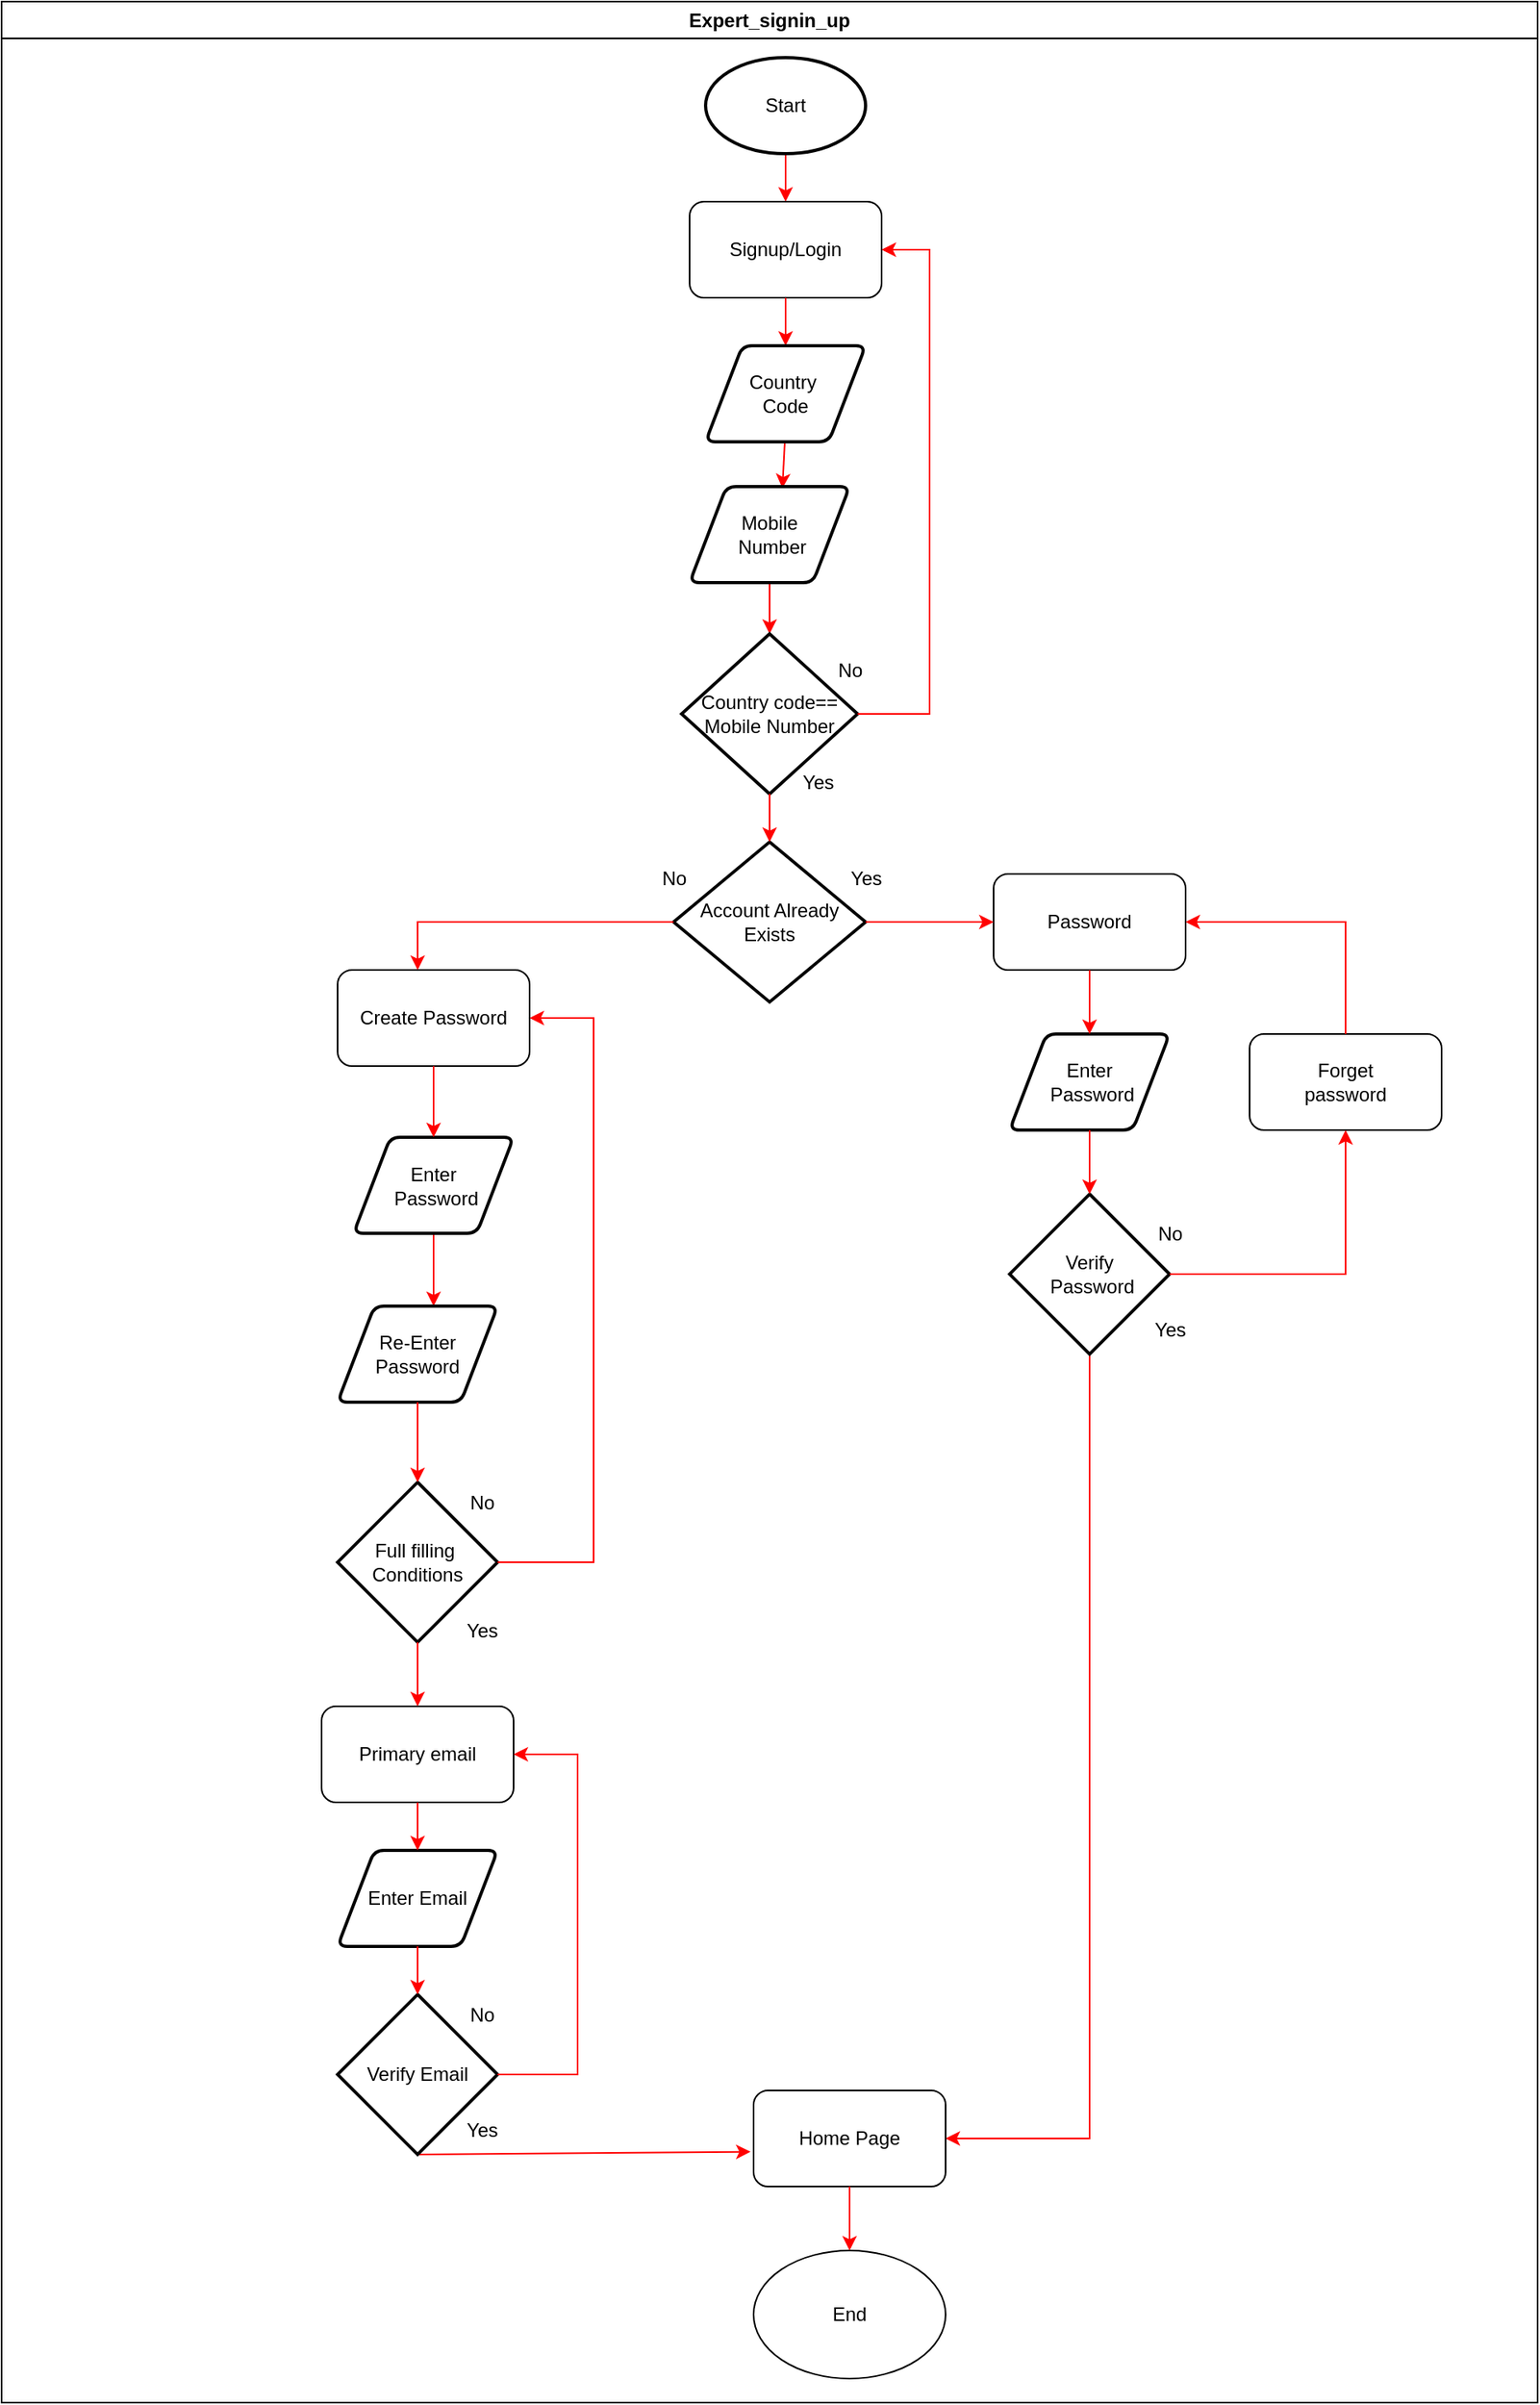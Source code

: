 <mxfile version="22.0.8" type="device">
  <diagram id="C5RBs43oDa-KdzZeNtuy" name="Page-1">
    <mxGraphModel dx="4039" dy="2547" grid="1" gridSize="10" guides="1" tooltips="1" connect="1" arrows="1" fold="1" page="1" pageScale="1" pageWidth="827" pageHeight="1169" math="0" shadow="0">
      <root>
        <mxCell id="WIyWlLk6GJQsqaUBKTNV-0" />
        <mxCell id="WIyWlLk6GJQsqaUBKTNV-1" parent="WIyWlLk6GJQsqaUBKTNV-0" />
        <mxCell id="2mamSJqBOHEd31Jv1TZt-122" value="" style="endArrow=classic;html=1;rounded=0;strokeColor=#FF0000;entryX=0.5;entryY=0;entryDx=0;entryDy=0;exitX=0.5;exitY=1;exitDx=0;exitDy=0;exitPerimeter=0;" edge="1" source="2mamSJqBOHEd31Jv1TZt-123" target="2mamSJqBOHEd31Jv1TZt-124" parent="WIyWlLk6GJQsqaUBKTNV-1">
          <mxGeometry width="50" height="50" relative="1" as="geometry">
            <mxPoint x="-930" y="85" as="sourcePoint" />
            <mxPoint x="-900" y="105" as="targetPoint" />
          </mxGeometry>
        </mxCell>
        <mxCell id="2mamSJqBOHEd31Jv1TZt-123" value="Start" style="strokeWidth=2;html=1;shape=mxgraph.flowchart.start_1;whiteSpace=wrap;" vertex="1" parent="WIyWlLk6GJQsqaUBKTNV-1">
          <mxGeometry x="-620" y="-175" width="100" height="60" as="geometry" />
        </mxCell>
        <mxCell id="2mamSJqBOHEd31Jv1TZt-124" value="Signup/Login" style="rounded=1;whiteSpace=wrap;html=1;" vertex="1" parent="WIyWlLk6GJQsqaUBKTNV-1">
          <mxGeometry x="-630" y="-85" width="120" height="60" as="geometry" />
        </mxCell>
        <mxCell id="2mamSJqBOHEd31Jv1TZt-125" value="" style="endArrow=classic;html=1;rounded=0;strokeColor=#FF0000;entryX=1;entryY=0.5;entryDx=0;entryDy=0;exitX=0.5;exitY=1;exitDx=0;exitDy=0;exitPerimeter=0;" edge="1" target="2mamSJqBOHEd31Jv1TZt-137" parent="WIyWlLk6GJQsqaUBKTNV-1" source="2mamSJqBOHEd31Jv1TZt-162">
          <mxGeometry width="50" height="50" relative="1" as="geometry">
            <mxPoint x="-380" y="645" as="sourcePoint" />
            <mxPoint x="-460" y="1135" as="targetPoint" />
            <Array as="points">
              <mxPoint x="-380" y="1125" />
            </Array>
          </mxGeometry>
        </mxCell>
        <mxCell id="2mamSJqBOHEd31Jv1TZt-126" value="" style="endArrow=classic;html=1;rounded=0;strokeColor=#FF0000;exitX=0.5;exitY=1;exitDx=0;exitDy=0;entryX=0.6;entryY=0;entryDx=0;entryDy=0;entryPerimeter=0;" edge="1" source="2mamSJqBOHEd31Jv1TZt-131" target="2mamSJqBOHEd31Jv1TZt-130" parent="WIyWlLk6GJQsqaUBKTNV-1">
          <mxGeometry width="50" height="50" relative="1" as="geometry">
            <mxPoint x="-1180" y="85" as="sourcePoint" />
            <mxPoint x="-800" y="605" as="targetPoint" />
          </mxGeometry>
        </mxCell>
        <mxCell id="2mamSJqBOHEd31Jv1TZt-127" value="" style="endArrow=classic;html=1;rounded=0;strokeColor=#FF0000;exitX=0.5;exitY=1;exitDx=0;exitDy=0;" edge="1" source="2mamSJqBOHEd31Jv1TZt-132" target="2mamSJqBOHEd31Jv1TZt-136" parent="WIyWlLk6GJQsqaUBKTNV-1">
          <mxGeometry width="50" height="50" relative="1" as="geometry">
            <mxPoint x="-950.5" y="25" as="sourcePoint" />
            <mxPoint x="-950.5" y="75" as="targetPoint" />
          </mxGeometry>
        </mxCell>
        <mxCell id="2mamSJqBOHEd31Jv1TZt-128" value="" style="endArrow=classic;html=1;rounded=0;strokeColor=#FF0000;entryX=0.58;entryY=0.017;entryDx=0;entryDy=0;exitX=0.5;exitY=1;exitDx=0;exitDy=0;exitPerimeter=0;entryPerimeter=0;" edge="1" target="2mamSJqBOHEd31Jv1TZt-132" parent="WIyWlLk6GJQsqaUBKTNV-1">
          <mxGeometry width="50" height="50" relative="1" as="geometry">
            <mxPoint x="-570.5" y="65" as="sourcePoint" />
            <mxPoint x="-570.5" y="115" as="targetPoint" />
          </mxGeometry>
        </mxCell>
        <mxCell id="2mamSJqBOHEd31Jv1TZt-129" value="" style="endArrow=classic;html=1;rounded=0;strokeColor=#FF0000;entryX=0.5;entryY=0;entryDx=0;entryDy=0;exitX=0.5;exitY=1;exitDx=0;exitDy=0;" edge="1" source="2mamSJqBOHEd31Jv1TZt-124" parent="WIyWlLk6GJQsqaUBKTNV-1">
          <mxGeometry width="50" height="50" relative="1" as="geometry">
            <mxPoint x="-921" y="25" as="sourcePoint" />
            <mxPoint x="-570" y="5" as="targetPoint" />
          </mxGeometry>
        </mxCell>
        <mxCell id="2mamSJqBOHEd31Jv1TZt-130" value="Re-Enter&lt;br&gt;Password" style="shape=parallelogram;html=1;strokeWidth=2;perimeter=parallelogramPerimeter;whiteSpace=wrap;rounded=1;arcSize=12;size=0.23;" vertex="1" parent="WIyWlLk6GJQsqaUBKTNV-1">
          <mxGeometry x="-850" y="605" width="100" height="60" as="geometry" />
        </mxCell>
        <mxCell id="2mamSJqBOHEd31Jv1TZt-131" value="Enter&lt;br&gt;&amp;nbsp;Password" style="shape=parallelogram;html=1;strokeWidth=2;perimeter=parallelogramPerimeter;whiteSpace=wrap;rounded=1;arcSize=12;size=0.23;" vertex="1" parent="WIyWlLk6GJQsqaUBKTNV-1">
          <mxGeometry x="-840" y="499.5" width="100" height="60" as="geometry" />
        </mxCell>
        <mxCell id="2mamSJqBOHEd31Jv1TZt-132" value="Mobile&lt;br&gt;&amp;nbsp;Number" style="shape=parallelogram;html=1;strokeWidth=2;perimeter=parallelogramPerimeter;whiteSpace=wrap;rounded=1;arcSize=12;size=0.23;" vertex="1" parent="WIyWlLk6GJQsqaUBKTNV-1">
          <mxGeometry x="-630" y="93" width="100" height="60" as="geometry" />
        </mxCell>
        <mxCell id="2mamSJqBOHEd31Jv1TZt-133" value="Country&amp;nbsp;&lt;br&gt;Code" style="shape=parallelogram;html=1;strokeWidth=2;perimeter=parallelogramPerimeter;whiteSpace=wrap;rounded=1;arcSize=12;size=0.23;" vertex="1" parent="WIyWlLk6GJQsqaUBKTNV-1">
          <mxGeometry x="-620" y="5" width="100" height="60" as="geometry" />
        </mxCell>
        <mxCell id="2mamSJqBOHEd31Jv1TZt-134" value="Account Already&lt;br&gt;Exists" style="strokeWidth=2;html=1;shape=mxgraph.flowchart.decision;whiteSpace=wrap;" vertex="1" parent="WIyWlLk6GJQsqaUBKTNV-1">
          <mxGeometry x="-640" y="315" width="120" height="100" as="geometry" />
        </mxCell>
        <mxCell id="2mamSJqBOHEd31Jv1TZt-135" value="Full filling&amp;nbsp;&lt;br&gt;Conditions" style="strokeWidth=2;html=1;shape=mxgraph.flowchart.decision;whiteSpace=wrap;" vertex="1" parent="WIyWlLk6GJQsqaUBKTNV-1">
          <mxGeometry x="-850" y="715" width="100" height="100" as="geometry" />
        </mxCell>
        <mxCell id="2mamSJqBOHEd31Jv1TZt-136" value="Country code==&lt;br&gt;Mobile Number" style="strokeWidth=2;html=1;shape=mxgraph.flowchart.decision;whiteSpace=wrap;" vertex="1" parent="WIyWlLk6GJQsqaUBKTNV-1">
          <mxGeometry x="-635" y="185" width="110" height="100" as="geometry" />
        </mxCell>
        <mxCell id="2mamSJqBOHEd31Jv1TZt-137" value="Home Page" style="rounded=1;whiteSpace=wrap;html=1;" vertex="1" parent="WIyWlLk6GJQsqaUBKTNV-1">
          <mxGeometry x="-590" y="1095" width="120" height="60" as="geometry" />
        </mxCell>
        <mxCell id="2mamSJqBOHEd31Jv1TZt-138" value="Forget&lt;br&gt;password" style="rounded=1;whiteSpace=wrap;html=1;" vertex="1" parent="WIyWlLk6GJQsqaUBKTNV-1">
          <mxGeometry x="-280" y="435" width="120" height="60" as="geometry" />
        </mxCell>
        <mxCell id="2mamSJqBOHEd31Jv1TZt-139" value="Password" style="rounded=1;whiteSpace=wrap;html=1;" vertex="1" parent="WIyWlLk6GJQsqaUBKTNV-1">
          <mxGeometry x="-440" y="335" width="120" height="60" as="geometry" />
        </mxCell>
        <mxCell id="2mamSJqBOHEd31Jv1TZt-140" value="Primary&amp;nbsp;email" style="rounded=1;whiteSpace=wrap;html=1;" vertex="1" parent="WIyWlLk6GJQsqaUBKTNV-1">
          <mxGeometry x="-860" y="855" width="120" height="60" as="geometry" />
        </mxCell>
        <mxCell id="2mamSJqBOHEd31Jv1TZt-141" value="Create Password" style="rounded=1;whiteSpace=wrap;html=1;" vertex="1" parent="WIyWlLk6GJQsqaUBKTNV-1">
          <mxGeometry x="-850" y="395" width="120" height="60" as="geometry" />
        </mxCell>
        <mxCell id="2mamSJqBOHEd31Jv1TZt-142" value="" style="endArrow=classic;html=1;rounded=0;strokeColor=#FF0000;exitX=0.5;exitY=1;exitDx=0;exitDy=0;exitPerimeter=0;entryX=-0.016;entryY=0.638;entryDx=0;entryDy=0;entryPerimeter=0;" edge="1" source="2mamSJqBOHEd31Jv1TZt-161" target="2mamSJqBOHEd31Jv1TZt-137" parent="WIyWlLk6GJQsqaUBKTNV-1">
          <mxGeometry width="50" height="50" relative="1" as="geometry">
            <mxPoint x="-801.11" y="1255" as="sourcePoint" />
            <mxPoint x="-600" y="1135" as="targetPoint" />
          </mxGeometry>
        </mxCell>
        <mxCell id="2mamSJqBOHEd31Jv1TZt-143" value="" style="endArrow=classic;html=1;rounded=0;strokeColor=#FF0000;entryX=0.5;entryY=0;entryDx=0;entryDy=0;exitX=0.5;exitY=1;exitDx=0;exitDy=0;" edge="1" source="2mamSJqBOHEd31Jv1TZt-141" target="2mamSJqBOHEd31Jv1TZt-131" parent="WIyWlLk6GJQsqaUBKTNV-1">
          <mxGeometry width="50" height="50" relative="1" as="geometry">
            <mxPoint x="-1171" y="95" as="sourcePoint" />
            <mxPoint x="-1171" y="145" as="targetPoint" />
          </mxGeometry>
        </mxCell>
        <mxCell id="2mamSJqBOHEd31Jv1TZt-144" value="" style="endArrow=classic;html=1;rounded=0;strokeColor=#FF0000;exitX=0.5;exitY=1;exitDx=0;exitDy=0;exitPerimeter=0;entryX=0.5;entryY=0;entryDx=0;entryDy=0;entryPerimeter=0;" edge="1" source="2mamSJqBOHEd31Jv1TZt-136" target="2mamSJqBOHEd31Jv1TZt-134" parent="WIyWlLk6GJQsqaUBKTNV-1">
          <mxGeometry width="50" height="50" relative="1" as="geometry">
            <mxPoint x="-950.5" y="45" as="sourcePoint" />
            <mxPoint x="-580" y="325" as="targetPoint" />
          </mxGeometry>
        </mxCell>
        <mxCell id="2mamSJqBOHEd31Jv1TZt-145" value="" style="endArrow=classic;html=1;rounded=0;strokeColor=#FF0000;entryX=1;entryY=0.5;entryDx=0;entryDy=0;exitX=1;exitY=0.5;exitDx=0;exitDy=0;exitPerimeter=0;" edge="1" source="2mamSJqBOHEd31Jv1TZt-136" target="2mamSJqBOHEd31Jv1TZt-124" parent="WIyWlLk6GJQsqaUBKTNV-1">
          <mxGeometry width="50" height="50" relative="1" as="geometry">
            <mxPoint x="-450" y="245" as="sourcePoint" />
            <mxPoint x="-450" y="295" as="targetPoint" />
            <Array as="points">
              <mxPoint x="-480" y="235" />
              <mxPoint x="-480" y="-55" />
            </Array>
          </mxGeometry>
        </mxCell>
        <mxCell id="2mamSJqBOHEd31Jv1TZt-146" value="No" style="text;html=1;align=center;verticalAlign=middle;resizable=0;points=[];autosize=1;strokeColor=none;fillColor=none;" vertex="1" parent="WIyWlLk6GJQsqaUBKTNV-1">
          <mxGeometry x="-550" y="193" width="40" height="30" as="geometry" />
        </mxCell>
        <mxCell id="2mamSJqBOHEd31Jv1TZt-147" value="Yes" style="text;html=1;align=center;verticalAlign=middle;resizable=0;points=[];autosize=1;strokeColor=none;fillColor=none;" vertex="1" parent="WIyWlLk6GJQsqaUBKTNV-1">
          <mxGeometry x="-570" y="263" width="40" height="30" as="geometry" />
        </mxCell>
        <mxCell id="2mamSJqBOHEd31Jv1TZt-148" value="" style="endArrow=classic;html=1;rounded=0;strokeColor=#FF0000;exitX=1;exitY=0.5;exitDx=0;exitDy=0;exitPerimeter=0;" edge="1" source="2mamSJqBOHEd31Jv1TZt-134" parent="WIyWlLk6GJQsqaUBKTNV-1">
          <mxGeometry width="50" height="50" relative="1" as="geometry">
            <mxPoint x="-430" y="355" as="sourcePoint" />
            <mxPoint x="-440" y="365" as="targetPoint" />
          </mxGeometry>
        </mxCell>
        <mxCell id="2mamSJqBOHEd31Jv1TZt-149" value="" style="endArrow=classic;html=1;rounded=0;strokeColor=#FF0000;exitX=1;exitY=0.5;exitDx=0;exitDy=0;exitPerimeter=0;entryX=1;entryY=0.5;entryDx=0;entryDy=0;" edge="1" source="2mamSJqBOHEd31Jv1TZt-135" target="2mamSJqBOHEd31Jv1TZt-141" parent="WIyWlLk6GJQsqaUBKTNV-1">
          <mxGeometry width="50" height="50" relative="1" as="geometry">
            <mxPoint x="-590" y="685" as="sourcePoint" />
            <mxPoint x="-540" y="615" as="targetPoint" />
            <Array as="points">
              <mxPoint x="-690" y="765" />
              <mxPoint x="-690" y="425" />
            </Array>
          </mxGeometry>
        </mxCell>
        <mxCell id="2mamSJqBOHEd31Jv1TZt-150" value="" style="endArrow=classic;html=1;rounded=0;strokeColor=#FF0000;entryX=0.5;entryY=0;entryDx=0;entryDy=0;exitX=0.5;exitY=1;exitDx=0;exitDy=0;entryPerimeter=0;" edge="1" source="2mamSJqBOHEd31Jv1TZt-130" target="2mamSJqBOHEd31Jv1TZt-135" parent="WIyWlLk6GJQsqaUBKTNV-1">
          <mxGeometry width="50" height="50" relative="1" as="geometry">
            <mxPoint x="-1161" y="115" as="sourcePoint" />
            <mxPoint x="-1161" y="165" as="targetPoint" />
          </mxGeometry>
        </mxCell>
        <mxCell id="2mamSJqBOHEd31Jv1TZt-151" value="Enter&lt;br&gt;&amp;nbsp;Password" style="shape=parallelogram;html=1;strokeWidth=2;perimeter=parallelogramPerimeter;whiteSpace=wrap;rounded=1;arcSize=12;size=0.23;" vertex="1" parent="WIyWlLk6GJQsqaUBKTNV-1">
          <mxGeometry x="-430" y="435" width="100" height="60" as="geometry" />
        </mxCell>
        <mxCell id="2mamSJqBOHEd31Jv1TZt-152" value="Enter Email" style="shape=parallelogram;html=1;strokeWidth=2;perimeter=parallelogramPerimeter;whiteSpace=wrap;rounded=1;arcSize=12;size=0.23;" vertex="1" parent="WIyWlLk6GJQsqaUBKTNV-1">
          <mxGeometry x="-850" y="945" width="100" height="60" as="geometry" />
        </mxCell>
        <mxCell id="2mamSJqBOHEd31Jv1TZt-153" value="No" style="text;html=1;align=center;verticalAlign=middle;resizable=0;points=[];autosize=1;strokeColor=none;fillColor=none;" vertex="1" parent="WIyWlLk6GJQsqaUBKTNV-1">
          <mxGeometry x="-780" y="713" width="40" height="30" as="geometry" />
        </mxCell>
        <mxCell id="2mamSJqBOHEd31Jv1TZt-154" value="Yes" style="text;html=1;align=center;verticalAlign=middle;resizable=0;points=[];autosize=1;strokeColor=none;fillColor=none;" vertex="1" parent="WIyWlLk6GJQsqaUBKTNV-1">
          <mxGeometry x="-780" y="793" width="40" height="30" as="geometry" />
        </mxCell>
        <mxCell id="2mamSJqBOHEd31Jv1TZt-155" value="" style="endArrow=classic;html=1;rounded=0;strokeColor=#FF0000;exitX=0;exitY=0.5;exitDx=0;exitDy=0;exitPerimeter=0;entryX=0.417;entryY=0;entryDx=0;entryDy=0;entryPerimeter=0;" edge="1" source="2mamSJqBOHEd31Jv1TZt-134" target="2mamSJqBOHEd31Jv1TZt-141" parent="WIyWlLk6GJQsqaUBKTNV-1">
          <mxGeometry width="50" height="50" relative="1" as="geometry">
            <mxPoint x="-930" y="385" as="sourcePoint" />
            <mxPoint x="-760" y="365" as="targetPoint" />
            <Array as="points">
              <mxPoint x="-800" y="365" />
            </Array>
          </mxGeometry>
        </mxCell>
        <mxCell id="2mamSJqBOHEd31Jv1TZt-156" value="" style="endArrow=classic;html=1;rounded=0;strokeColor=#FF0000;exitX=0.5;exitY=1;exitDx=0;exitDy=0;exitPerimeter=0;entryX=0.5;entryY=0;entryDx=0;entryDy=0;" edge="1" source="2mamSJqBOHEd31Jv1TZt-135" target="2mamSJqBOHEd31Jv1TZt-140" parent="WIyWlLk6GJQsqaUBKTNV-1">
          <mxGeometry width="50" height="50" relative="1" as="geometry">
            <mxPoint x="-1070" y="783" as="sourcePoint" />
            <mxPoint x="-800" y="865" as="targetPoint" />
          </mxGeometry>
        </mxCell>
        <mxCell id="2mamSJqBOHEd31Jv1TZt-157" value="Yes" style="text;html=1;align=center;verticalAlign=middle;resizable=0;points=[];autosize=1;strokeColor=none;fillColor=none;" vertex="1" parent="WIyWlLk6GJQsqaUBKTNV-1">
          <mxGeometry x="-540" y="323" width="40" height="30" as="geometry" />
        </mxCell>
        <mxCell id="2mamSJqBOHEd31Jv1TZt-158" value="No" style="text;html=1;align=center;verticalAlign=middle;resizable=0;points=[];autosize=1;strokeColor=none;fillColor=none;" vertex="1" parent="WIyWlLk6GJQsqaUBKTNV-1">
          <mxGeometry x="-660" y="323" width="40" height="30" as="geometry" />
        </mxCell>
        <mxCell id="2mamSJqBOHEd31Jv1TZt-159" value="" style="endArrow=classic;html=1;rounded=0;strokeColor=#FF0000;exitX=0.5;exitY=0;exitDx=0;exitDy=0;entryX=1;entryY=0.5;entryDx=0;entryDy=0;" edge="1" source="2mamSJqBOHEd31Jv1TZt-138" target="2mamSJqBOHEd31Jv1TZt-139" parent="WIyWlLk6GJQsqaUBKTNV-1">
          <mxGeometry width="50" height="50" relative="1" as="geometry">
            <mxPoint x="-310" y="125" as="sourcePoint" />
            <mxPoint x="-310" y="175" as="targetPoint" />
            <Array as="points">
              <mxPoint x="-220" y="365" />
            </Array>
          </mxGeometry>
        </mxCell>
        <mxCell id="2mamSJqBOHEd31Jv1TZt-160" value="" style="endArrow=classic;html=1;rounded=0;strokeColor=#FF0000;exitX=0.5;exitY=1;exitDx=0;exitDy=0;entryX=0.5;entryY=0;entryDx=0;entryDy=0;" edge="1" source="2mamSJqBOHEd31Jv1TZt-139" target="2mamSJqBOHEd31Jv1TZt-151" parent="WIyWlLk6GJQsqaUBKTNV-1">
          <mxGeometry width="50" height="50" relative="1" as="geometry">
            <mxPoint x="-430" y="605" as="sourcePoint" />
            <mxPoint x="-380" y="455" as="targetPoint" />
          </mxGeometry>
        </mxCell>
        <mxCell id="2mamSJqBOHEd31Jv1TZt-161" value="Verify Email" style="strokeWidth=2;html=1;shape=mxgraph.flowchart.decision;whiteSpace=wrap;" vertex="1" parent="WIyWlLk6GJQsqaUBKTNV-1">
          <mxGeometry x="-850" y="1035" width="100" height="100" as="geometry" />
        </mxCell>
        <mxCell id="2mamSJqBOHEd31Jv1TZt-162" value="Verify&lt;br&gt;&amp;nbsp;Password" style="strokeWidth=2;html=1;shape=mxgraph.flowchart.decision;whiteSpace=wrap;" vertex="1" parent="WIyWlLk6GJQsqaUBKTNV-1">
          <mxGeometry x="-430" y="535" width="100" height="100" as="geometry" />
        </mxCell>
        <mxCell id="2mamSJqBOHEd31Jv1TZt-163" value="" style="endArrow=classic;html=1;rounded=0;strokeColor=#FF0000;entryX=0.5;entryY=1;entryDx=0;entryDy=0;exitX=1;exitY=0.5;exitDx=0;exitDy=0;exitPerimeter=0;" edge="1" source="2mamSJqBOHEd31Jv1TZt-162" target="2mamSJqBOHEd31Jv1TZt-138" parent="WIyWlLk6GJQsqaUBKTNV-1">
          <mxGeometry width="50" height="50" relative="1" as="geometry">
            <mxPoint x="-230" y="535" as="sourcePoint" />
            <mxPoint x="-230" y="585" as="targetPoint" />
            <Array as="points">
              <mxPoint x="-220" y="585" />
              <mxPoint x="-220" y="500" />
            </Array>
          </mxGeometry>
        </mxCell>
        <mxCell id="2mamSJqBOHEd31Jv1TZt-164" value="No" style="text;html=1;align=center;verticalAlign=middle;resizable=0;points=[];autosize=1;strokeColor=none;fillColor=none;" vertex="1" parent="WIyWlLk6GJQsqaUBKTNV-1">
          <mxGeometry x="-350" y="545" width="40" height="30" as="geometry" />
        </mxCell>
        <mxCell id="2mamSJqBOHEd31Jv1TZt-165" value="Yes" style="text;html=1;align=center;verticalAlign=middle;resizable=0;points=[];autosize=1;strokeColor=none;fillColor=none;" vertex="1" parent="WIyWlLk6GJQsqaUBKTNV-1">
          <mxGeometry x="-350" y="605" width="40" height="30" as="geometry" />
        </mxCell>
        <mxCell id="2mamSJqBOHEd31Jv1TZt-166" value="" style="endArrow=classic;html=1;rounded=0;strokeColor=#FF0000;entryX=0.5;entryY=0;entryDx=0;entryDy=0;exitX=0.5;exitY=1;exitDx=0;exitDy=0;entryPerimeter=0;" edge="1" source="2mamSJqBOHEd31Jv1TZt-151" target="2mamSJqBOHEd31Jv1TZt-162" parent="WIyWlLk6GJQsqaUBKTNV-1">
          <mxGeometry width="50" height="50" relative="1" as="geometry">
            <mxPoint x="-551.11" y="713" as="sourcePoint" />
            <mxPoint x="-551.11" y="763" as="targetPoint" />
          </mxGeometry>
        </mxCell>
        <mxCell id="2mamSJqBOHEd31Jv1TZt-167" value="" style="endArrow=classic;html=1;rounded=0;strokeColor=#FF0000;entryX=0.5;entryY=0;entryDx=0;entryDy=0;exitX=0.5;exitY=1;exitDx=0;exitDy=0;" edge="1" source="2mamSJqBOHEd31Jv1TZt-140" target="2mamSJqBOHEd31Jv1TZt-152" parent="WIyWlLk6GJQsqaUBKTNV-1">
          <mxGeometry width="50" height="50" relative="1" as="geometry">
            <mxPoint x="-1060" y="955" as="sourcePoint" />
            <mxPoint x="-1060" y="1005" as="targetPoint" />
          </mxGeometry>
        </mxCell>
        <mxCell id="2mamSJqBOHEd31Jv1TZt-168" value="" style="endArrow=classic;html=1;rounded=0;strokeColor=#FF0000;entryX=1;entryY=0.5;entryDx=0;entryDy=0;exitX=1;exitY=0.5;exitDx=0;exitDy=0;exitPerimeter=0;" edge="1" source="2mamSJqBOHEd31Jv1TZt-161" target="2mamSJqBOHEd31Jv1TZt-140" parent="WIyWlLk6GJQsqaUBKTNV-1">
          <mxGeometry width="50" height="50" relative="1" as="geometry">
            <mxPoint x="-581.11" y="1115" as="sourcePoint" />
            <mxPoint x="-581.11" y="1165" as="targetPoint" />
            <Array as="points">
              <mxPoint x="-700" y="1085" />
              <mxPoint x="-700" y="995" />
              <mxPoint x="-700" y="885" />
            </Array>
          </mxGeometry>
        </mxCell>
        <mxCell id="2mamSJqBOHEd31Jv1TZt-169" value="" style="endArrow=classic;html=1;rounded=0;strokeColor=#FF0000;exitX=0.5;exitY=1;exitDx=0;exitDy=0;entryX=0.5;entryY=0;entryDx=0;entryDy=0;entryPerimeter=0;" edge="1" source="2mamSJqBOHEd31Jv1TZt-152" target="2mamSJqBOHEd31Jv1TZt-161" parent="WIyWlLk6GJQsqaUBKTNV-1">
          <mxGeometry width="50" height="50" relative="1" as="geometry">
            <mxPoint x="-670" y="1055" as="sourcePoint" />
            <mxPoint x="-800" y="1065" as="targetPoint" />
          </mxGeometry>
        </mxCell>
        <mxCell id="2mamSJqBOHEd31Jv1TZt-170" value="No" style="text;html=1;align=center;verticalAlign=middle;resizable=0;points=[];autosize=1;strokeColor=none;fillColor=none;" vertex="1" parent="WIyWlLk6GJQsqaUBKTNV-1">
          <mxGeometry x="-780" y="1033" width="40" height="30" as="geometry" />
        </mxCell>
        <mxCell id="2mamSJqBOHEd31Jv1TZt-171" value="Yes" style="text;html=1;align=center;verticalAlign=middle;resizable=0;points=[];autosize=1;strokeColor=none;fillColor=none;" vertex="1" parent="WIyWlLk6GJQsqaUBKTNV-1">
          <mxGeometry x="-780" y="1105" width="40" height="30" as="geometry" />
        </mxCell>
        <mxCell id="2mamSJqBOHEd31Jv1TZt-172" value="End" style="ellipse;whiteSpace=wrap;html=1;" vertex="1" parent="WIyWlLk6GJQsqaUBKTNV-1">
          <mxGeometry x="-590" y="1195" width="120" height="80" as="geometry" />
        </mxCell>
        <mxCell id="2mamSJqBOHEd31Jv1TZt-173" value="" style="endArrow=classic;html=1;rounded=0;strokeColor=#FF0000;exitX=0.5;exitY=1;exitDx=0;exitDy=0;entryX=0.5;entryY=0;entryDx=0;entryDy=0;" edge="1" source="2mamSJqBOHEd31Jv1TZt-137" target="2mamSJqBOHEd31Jv1TZt-172" parent="WIyWlLk6GJQsqaUBKTNV-1">
          <mxGeometry width="50" height="50" relative="1" as="geometry">
            <mxPoint x="-850" y="1255.75" as="sourcePoint" />
            <mxPoint x="-642" y="1253.75" as="targetPoint" />
          </mxGeometry>
        </mxCell>
        <mxCell id="2mamSJqBOHEd31Jv1TZt-174" value="Expert_signin_up" style="swimlane;whiteSpace=wrap;html=1;" vertex="1" parent="WIyWlLk6GJQsqaUBKTNV-1">
          <mxGeometry x="-1060" y="-210" width="960" height="1500" as="geometry" />
        </mxCell>
      </root>
    </mxGraphModel>
  </diagram>
</mxfile>
